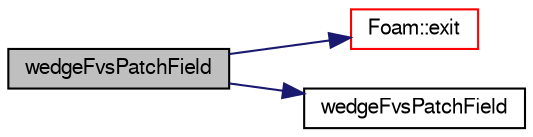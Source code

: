 digraph "wedgeFvsPatchField"
{
  bgcolor="transparent";
  edge [fontname="FreeSans",fontsize="10",labelfontname="FreeSans",labelfontsize="10"];
  node [fontname="FreeSans",fontsize="10",shape=record];
  rankdir="LR";
  Node4 [label="wedgeFvsPatchField",height=0.2,width=0.4,color="black", fillcolor="grey75", style="filled", fontcolor="black"];
  Node4 -> Node5 [color="midnightblue",fontsize="10",style="solid",fontname="FreeSans"];
  Node5 [label="Foam::exit",height=0.2,width=0.4,color="red",URL="$a21124.html#a06ca7250d8e89caf05243ec094843642"];
  Node4 -> Node52 [color="midnightblue",fontsize="10",style="solid",fontname="FreeSans"];
  Node52 [label="wedgeFvsPatchField",height=0.2,width=0.4,color="black",URL="$a22422.html#a63787c347c9b925934c6f6bb8eaecd54",tooltip="Construct from patch and internal field. "];
}
